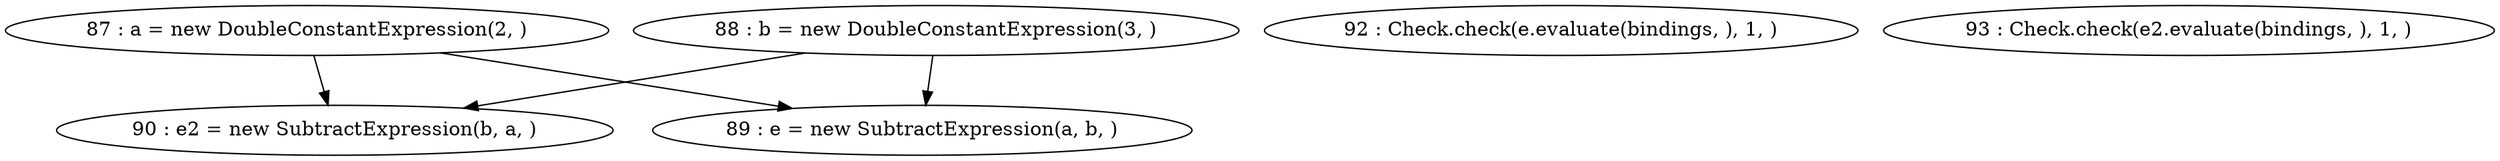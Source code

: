 digraph G {
"87 : a = new DoubleConstantExpression(2, )"
"87 : a = new DoubleConstantExpression(2, )" -> "90 : e2 = new SubtractExpression(b, a, )"
"87 : a = new DoubleConstantExpression(2, )" -> "89 : e = new SubtractExpression(a, b, )"
"88 : b = new DoubleConstantExpression(3, )"
"88 : b = new DoubleConstantExpression(3, )" -> "90 : e2 = new SubtractExpression(b, a, )"
"88 : b = new DoubleConstantExpression(3, )" -> "89 : e = new SubtractExpression(a, b, )"
"89 : e = new SubtractExpression(a, b, )"
"90 : e2 = new SubtractExpression(b, a, )"
"92 : Check.check(e.evaluate(bindings, ), 1, )"
"93 : Check.check(e2.evaluate(bindings, ), 1, )"
}